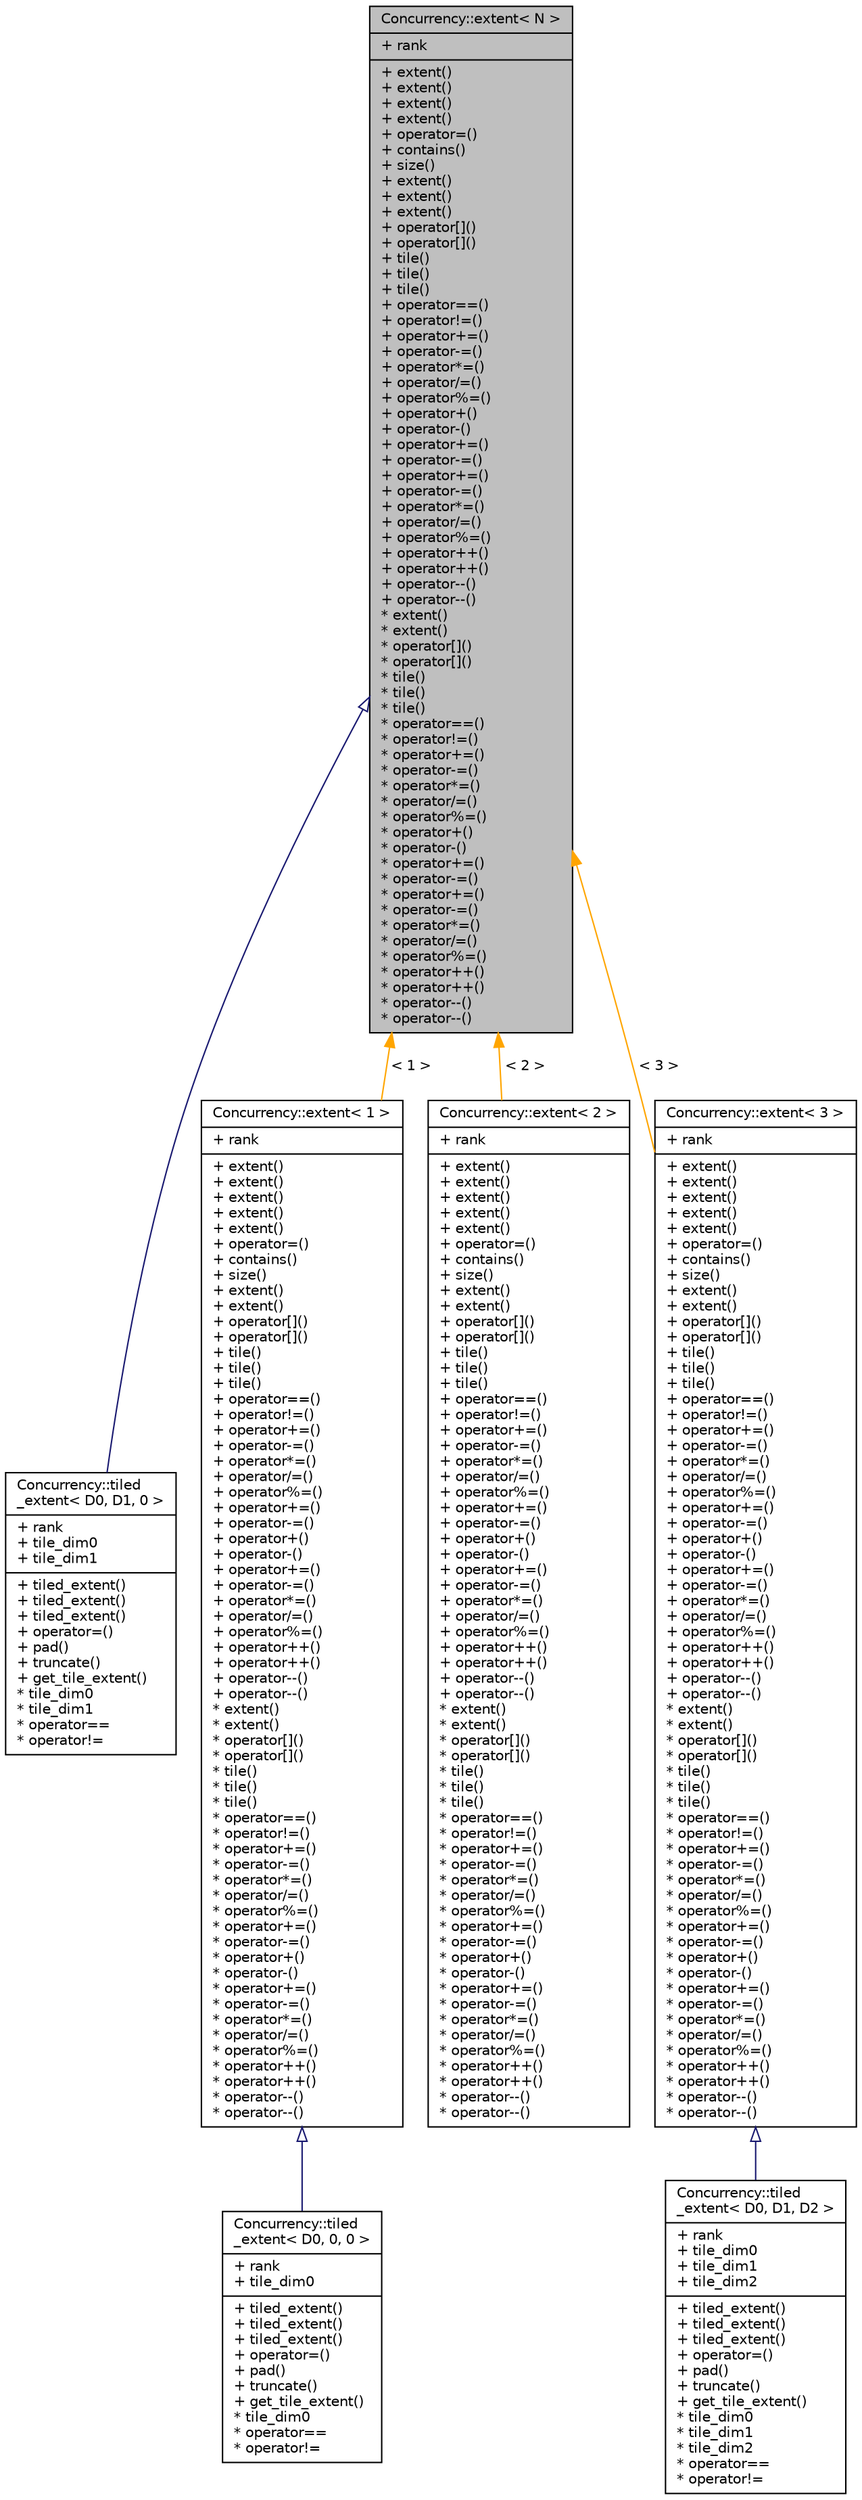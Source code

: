 digraph "Concurrency::extent&lt; N &gt;"
{
  edge [fontname="Helvetica",fontsize="10",labelfontname="Helvetica",labelfontsize="10"];
  node [fontname="Helvetica",fontsize="10",shape=record];
  Node1 [label="{Concurrency::extent\< N \>\n|+ rank\l|+ extent()\l+ extent()\l+ extent()\l+ extent()\l+ operator=()\l+ contains()\l+ size()\l+ extent()\l+ extent()\l+ extent()\l+ operator[]()\l+ operator[]()\l+ tile()\l+ tile()\l+ tile()\l+ operator==()\l+ operator!=()\l+ operator+=()\l+ operator-=()\l+ operator*=()\l+ operator/=()\l+ operator%=()\l+ operator+()\l+ operator-()\l+ operator+=()\l+ operator-=()\l+ operator+=()\l+ operator-=()\l+ operator*=()\l+ operator/=()\l+ operator%=()\l+ operator++()\l+ operator++()\l+ operator--()\l+ operator--()\l* extent()\l* extent()\l* operator[]()\l* operator[]()\l* tile()\l* tile()\l* tile()\l* operator==()\l* operator!=()\l* operator+=()\l* operator-=()\l* operator*=()\l* operator/=()\l* operator%=()\l* operator+()\l* operator-()\l* operator+=()\l* operator-=()\l* operator+=()\l* operator-=()\l* operator*=()\l* operator/=()\l* operator%=()\l* operator++()\l* operator++()\l* operator--()\l* operator--()\l}",height=0.2,width=0.4,color="black", fillcolor="grey75", style="filled", fontcolor="black"];
  Node1 -> Node2 [dir="back",color="midnightblue",fontsize="10",style="solid",arrowtail="onormal",fontname="Helvetica"];
  Node2 [label="{Concurrency::tiled\l_extent\< D0, D1, 0 \>\n|+ rank\l+ tile_dim0\l+ tile_dim1\l|+ tiled_extent()\l+ tiled_extent()\l+ tiled_extent()\l+ operator=()\l+ pad()\l+ truncate()\l+ get_tile_extent()\l* tile_dim0\l* tile_dim1\l* operator==\l* operator!=\l}",height=0.2,width=0.4,color="black", fillcolor="white", style="filled",URL="$classConcurrency_1_1tiled__extent_3_01D0_00_01D1_00_010_01_4.html",tooltip="Represents an extent subdivided into 1-, 2-, or 3-dimensional tiles. "];
  Node1 -> Node3 [dir="back",color="orange",fontsize="10",style="solid",label=" \< 1 \>" ,fontname="Helvetica"];
  Node3 [label="{Concurrency::extent\< 1 \>\n|+ rank\l|+ extent()\l+ extent()\l+ extent()\l+ extent()\l+ extent()\l+ operator=()\l+ contains()\l+ size()\l+ extent()\l+ extent()\l+ operator[]()\l+ operator[]()\l+ tile()\l+ tile()\l+ tile()\l+ operator==()\l+ operator!=()\l+ operator+=()\l+ operator-=()\l+ operator*=()\l+ operator/=()\l+ operator%=()\l+ operator+=()\l+ operator-=()\l+ operator+()\l+ operator-()\l+ operator+=()\l+ operator-=()\l+ operator*=()\l+ operator/=()\l+ operator%=()\l+ operator++()\l+ operator++()\l+ operator--()\l+ operator--()\l* extent()\l* extent()\l* operator[]()\l* operator[]()\l* tile()\l* tile()\l* tile()\l* operator==()\l* operator!=()\l* operator+=()\l* operator-=()\l* operator*=()\l* operator/=()\l* operator%=()\l* operator+=()\l* operator-=()\l* operator+()\l* operator-()\l* operator+=()\l* operator-=()\l* operator*=()\l* operator/=()\l* operator%=()\l* operator++()\l* operator++()\l* operator--()\l* operator--()\l}",height=0.2,width=0.4,color="black", fillcolor="white", style="filled",URL="$classConcurrency_1_1extent.html"];
  Node3 -> Node4 [dir="back",color="midnightblue",fontsize="10",style="solid",arrowtail="onormal",fontname="Helvetica"];
  Node4 [label="{Concurrency::tiled\l_extent\< D0, 0, 0 \>\n|+ rank\l+ tile_dim0\l|+ tiled_extent()\l+ tiled_extent()\l+ tiled_extent()\l+ operator=()\l+ pad()\l+ truncate()\l+ get_tile_extent()\l* tile_dim0\l* operator==\l* operator!=\l}",height=0.2,width=0.4,color="black", fillcolor="white", style="filled",URL="$classConcurrency_1_1tiled__extent_3_01D0_00_010_00_010_01_4.html",tooltip="Represents an extent subdivided into 1-, 2-, or 3-dimensional tiles. "];
  Node1 -> Node5 [dir="back",color="orange",fontsize="10",style="solid",label=" \< 2 \>" ,fontname="Helvetica"];
  Node5 [label="{Concurrency::extent\< 2 \>\n|+ rank\l|+ extent()\l+ extent()\l+ extent()\l+ extent()\l+ extent()\l+ operator=()\l+ contains()\l+ size()\l+ extent()\l+ extent()\l+ operator[]()\l+ operator[]()\l+ tile()\l+ tile()\l+ tile()\l+ operator==()\l+ operator!=()\l+ operator+=()\l+ operator-=()\l+ operator*=()\l+ operator/=()\l+ operator%=()\l+ operator+=()\l+ operator-=()\l+ operator+()\l+ operator-()\l+ operator+=()\l+ operator-=()\l+ operator*=()\l+ operator/=()\l+ operator%=()\l+ operator++()\l+ operator++()\l+ operator--()\l+ operator--()\l* extent()\l* extent()\l* operator[]()\l* operator[]()\l* tile()\l* tile()\l* tile()\l* operator==()\l* operator!=()\l* operator+=()\l* operator-=()\l* operator*=()\l* operator/=()\l* operator%=()\l* operator+=()\l* operator-=()\l* operator+()\l* operator-()\l* operator+=()\l* operator-=()\l* operator*=()\l* operator/=()\l* operator%=()\l* operator++()\l* operator++()\l* operator--()\l* operator--()\l}",height=0.2,width=0.4,color="black", fillcolor="white", style="filled",URL="$classConcurrency_1_1extent.html"];
  Node1 -> Node6 [dir="back",color="orange",fontsize="10",style="solid",label=" \< 3 \>" ,fontname="Helvetica"];
  Node6 [label="{Concurrency::extent\< 3 \>\n|+ rank\l|+ extent()\l+ extent()\l+ extent()\l+ extent()\l+ extent()\l+ operator=()\l+ contains()\l+ size()\l+ extent()\l+ extent()\l+ operator[]()\l+ operator[]()\l+ tile()\l+ tile()\l+ tile()\l+ operator==()\l+ operator!=()\l+ operator+=()\l+ operator-=()\l+ operator*=()\l+ operator/=()\l+ operator%=()\l+ operator+=()\l+ operator-=()\l+ operator+()\l+ operator-()\l+ operator+=()\l+ operator-=()\l+ operator*=()\l+ operator/=()\l+ operator%=()\l+ operator++()\l+ operator++()\l+ operator--()\l+ operator--()\l* extent()\l* extent()\l* operator[]()\l* operator[]()\l* tile()\l* tile()\l* tile()\l* operator==()\l* operator!=()\l* operator+=()\l* operator-=()\l* operator*=()\l* operator/=()\l* operator%=()\l* operator+=()\l* operator-=()\l* operator+()\l* operator-()\l* operator+=()\l* operator-=()\l* operator*=()\l* operator/=()\l* operator%=()\l* operator++()\l* operator++()\l* operator--()\l* operator--()\l}",height=0.2,width=0.4,color="black", fillcolor="white", style="filled",URL="$classConcurrency_1_1extent.html"];
  Node6 -> Node7 [dir="back",color="midnightblue",fontsize="10",style="solid",arrowtail="onormal",fontname="Helvetica"];
  Node7 [label="{Concurrency::tiled\l_extent\< D0, D1, D2 \>\n|+ rank\l+ tile_dim0\l+ tile_dim1\l+ tile_dim2\l|+ tiled_extent()\l+ tiled_extent()\l+ tiled_extent()\l+ operator=()\l+ pad()\l+ truncate()\l+ get_tile_extent()\l* tile_dim0\l* tile_dim1\l* tile_dim2\l* operator==\l* operator!=\l}",height=0.2,width=0.4,color="black", fillcolor="white", style="filled",URL="$classConcurrency_1_1tiled__extent.html",tooltip="Represents an extent subdivided into 1-, 2-, or 3-dimensional tiles. "];
}
